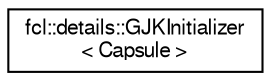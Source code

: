 digraph "Graphical Class Hierarchy"
{
  edge [fontname="FreeSans",fontsize="10",labelfontname="FreeSans",labelfontsize="10"];
  node [fontname="FreeSans",fontsize="10",shape=record];
  rankdir="LR";
  Node1 [label="fcl::details::GJKInitializer\l\< Capsule \>",height=0.2,width=0.4,color="black", fillcolor="white", style="filled",URL="$a00057.html",tooltip="initialize GJK Capsule "];
}
